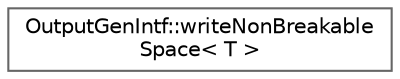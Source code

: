 digraph "Graphical Class Hierarchy"
{
 // INTERACTIVE_SVG=YES
 // LATEX_PDF_SIZE
  bgcolor="transparent";
  edge [fontname=Helvetica,fontsize=10,labelfontname=Helvetica,labelfontsize=10];
  node [fontname=Helvetica,fontsize=10,shape=box,height=0.2,width=0.4];
  rankdir="LR";
  Node0 [label="OutputGenIntf::writeNonBreakable\lSpace\< T \>",height=0.2,width=0.4,color="grey40", fillcolor="white", style="filled",URL="$d9/d60/struct_output_gen_intf_1_1write_non_breakable_space.html",tooltip=" "];
}
